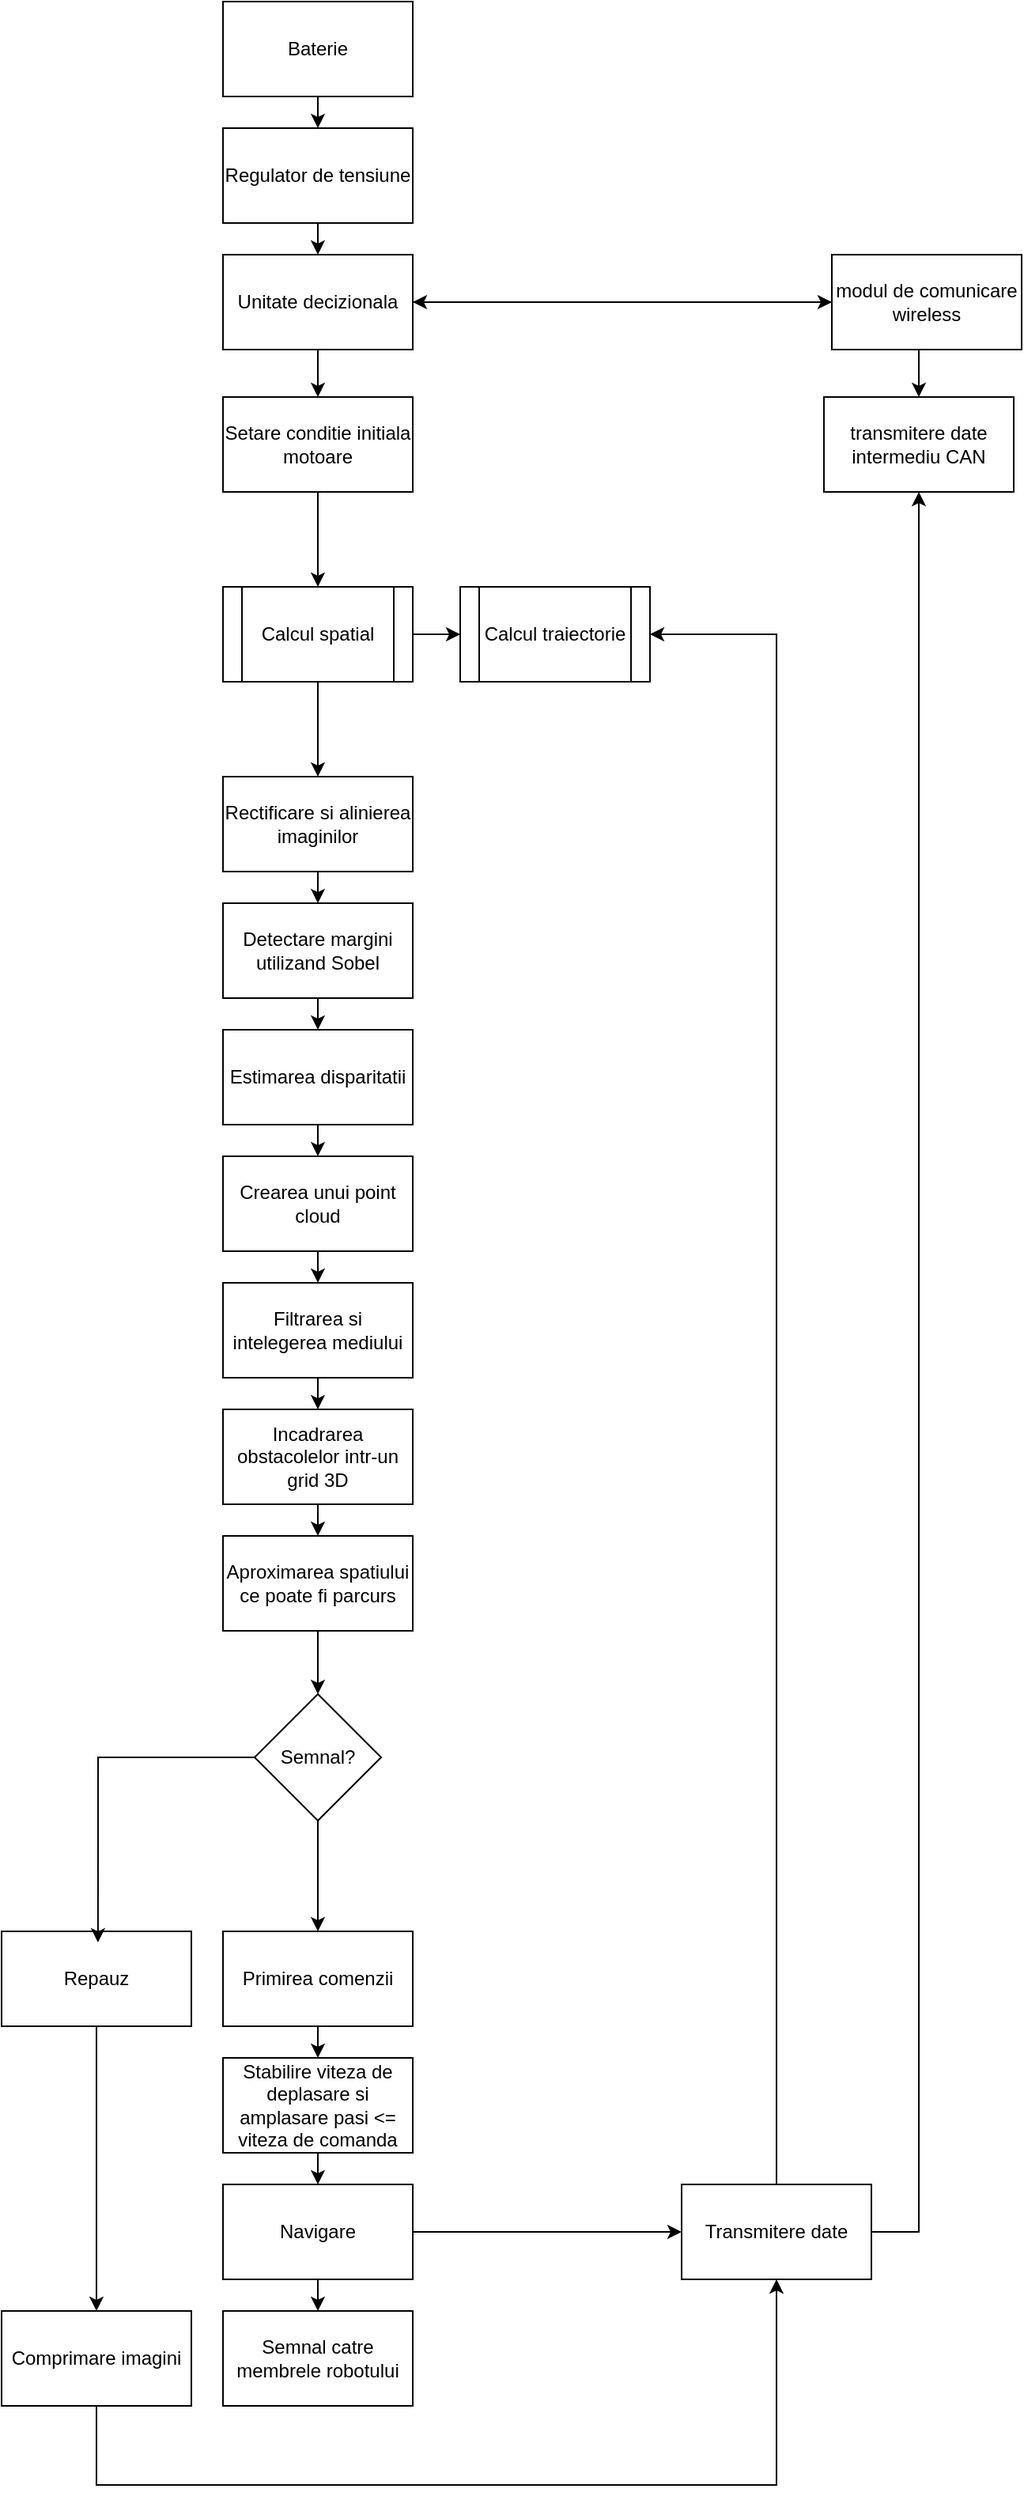 <mxfile version="27.0.6">
  <diagram name="Page-1" id="Pf1q6ngfQjls62erkBvs">
    <mxGraphModel dx="3330" dy="1892" grid="1" gridSize="10" guides="1" tooltips="1" connect="1" arrows="1" fold="1" page="1" pageScale="1" pageWidth="850" pageHeight="1100" math="0" shadow="0">
      <root>
        <mxCell id="0" />
        <mxCell id="1" parent="0" />
        <mxCell id="onsYoh0pytFvfcH86_cc-60" style="edgeStyle=orthogonalEdgeStyle;rounded=0;orthogonalLoop=1;jettySize=auto;html=1;exitX=0.5;exitY=1;exitDx=0;exitDy=0;entryX=0.5;entryY=0;entryDx=0;entryDy=0;" edge="1" parent="1" source="onsYoh0pytFvfcH86_cc-1" target="onsYoh0pytFvfcH86_cc-42">
          <mxGeometry relative="1" as="geometry" />
        </mxCell>
        <mxCell id="onsYoh0pytFvfcH86_cc-65" style="edgeStyle=orthogonalEdgeStyle;rounded=0;orthogonalLoop=1;jettySize=auto;html=1;exitX=1;exitY=0.5;exitDx=0;exitDy=0;entryX=0;entryY=0.5;entryDx=0;entryDy=0;" edge="1" parent="1" source="onsYoh0pytFvfcH86_cc-1" target="onsYoh0pytFvfcH86_cc-32">
          <mxGeometry relative="1" as="geometry" />
        </mxCell>
        <mxCell id="onsYoh0pytFvfcH86_cc-1" value="Unitate decizionala" style="rounded=0;whiteSpace=wrap;html=1;" vertex="1" parent="1">
          <mxGeometry x="243" y="240" width="120" height="60" as="geometry" />
        </mxCell>
        <mxCell id="onsYoh0pytFvfcH86_cc-12" style="edgeStyle=orthogonalEdgeStyle;rounded=0;orthogonalLoop=1;jettySize=auto;html=1;exitX=0.5;exitY=1;exitDx=0;exitDy=0;entryX=0.5;entryY=0;entryDx=0;entryDy=0;" edge="1" parent="1" source="onsYoh0pytFvfcH86_cc-3" target="onsYoh0pytFvfcH86_cc-4">
          <mxGeometry relative="1" as="geometry" />
        </mxCell>
        <mxCell id="onsYoh0pytFvfcH86_cc-3" value="Rectificare si alinierea imaginilor" style="rounded=0;whiteSpace=wrap;html=1;" vertex="1" parent="1">
          <mxGeometry x="243" y="570" width="120" height="60" as="geometry" />
        </mxCell>
        <mxCell id="onsYoh0pytFvfcH86_cc-13" style="edgeStyle=orthogonalEdgeStyle;rounded=0;orthogonalLoop=1;jettySize=auto;html=1;exitX=0.5;exitY=1;exitDx=0;exitDy=0;entryX=0.5;entryY=0;entryDx=0;entryDy=0;" edge="1" parent="1" source="onsYoh0pytFvfcH86_cc-4" target="onsYoh0pytFvfcH86_cc-5">
          <mxGeometry relative="1" as="geometry" />
        </mxCell>
        <mxCell id="onsYoh0pytFvfcH86_cc-4" value="Detectare margini utilizand Sobel" style="rounded=0;whiteSpace=wrap;html=1;" vertex="1" parent="1">
          <mxGeometry x="243" y="650" width="120" height="60" as="geometry" />
        </mxCell>
        <mxCell id="onsYoh0pytFvfcH86_cc-14" style="edgeStyle=orthogonalEdgeStyle;rounded=0;orthogonalLoop=1;jettySize=auto;html=1;exitX=0.5;exitY=1;exitDx=0;exitDy=0;entryX=0.5;entryY=0;entryDx=0;entryDy=0;" edge="1" parent="1" source="onsYoh0pytFvfcH86_cc-5" target="onsYoh0pytFvfcH86_cc-6">
          <mxGeometry relative="1" as="geometry" />
        </mxCell>
        <mxCell id="onsYoh0pytFvfcH86_cc-5" value="Estimarea disparitatii" style="rounded=0;whiteSpace=wrap;html=1;" vertex="1" parent="1">
          <mxGeometry x="243" y="730" width="120" height="60" as="geometry" />
        </mxCell>
        <mxCell id="onsYoh0pytFvfcH86_cc-15" style="edgeStyle=orthogonalEdgeStyle;rounded=0;orthogonalLoop=1;jettySize=auto;html=1;exitX=0.5;exitY=1;exitDx=0;exitDy=0;entryX=0.5;entryY=0;entryDx=0;entryDy=0;" edge="1" parent="1" source="onsYoh0pytFvfcH86_cc-6" target="onsYoh0pytFvfcH86_cc-7">
          <mxGeometry relative="1" as="geometry" />
        </mxCell>
        <mxCell id="onsYoh0pytFvfcH86_cc-6" value="Crearea unui point cloud" style="rounded=0;whiteSpace=wrap;html=1;" vertex="1" parent="1">
          <mxGeometry x="243" y="810" width="120" height="60" as="geometry" />
        </mxCell>
        <mxCell id="onsYoh0pytFvfcH86_cc-16" style="edgeStyle=orthogonalEdgeStyle;rounded=0;orthogonalLoop=1;jettySize=auto;html=1;exitX=0.5;exitY=1;exitDx=0;exitDy=0;entryX=0.5;entryY=0;entryDx=0;entryDy=0;" edge="1" parent="1" source="onsYoh0pytFvfcH86_cc-7" target="onsYoh0pytFvfcH86_cc-8">
          <mxGeometry relative="1" as="geometry" />
        </mxCell>
        <mxCell id="onsYoh0pytFvfcH86_cc-7" value="Filtrarea si intelegerea mediului" style="rounded=0;whiteSpace=wrap;html=1;" vertex="1" parent="1">
          <mxGeometry x="243" y="890" width="120" height="60" as="geometry" />
        </mxCell>
        <mxCell id="onsYoh0pytFvfcH86_cc-17" style="edgeStyle=orthogonalEdgeStyle;rounded=0;orthogonalLoop=1;jettySize=auto;html=1;exitX=0.5;exitY=1;exitDx=0;exitDy=0;entryX=0.5;entryY=0;entryDx=0;entryDy=0;" edge="1" parent="1" source="onsYoh0pytFvfcH86_cc-8" target="onsYoh0pytFvfcH86_cc-9">
          <mxGeometry relative="1" as="geometry" />
        </mxCell>
        <mxCell id="onsYoh0pytFvfcH86_cc-8" value="Incadrarea obstacolelor intr-un grid 3D" style="rounded=0;whiteSpace=wrap;html=1;" vertex="1" parent="1">
          <mxGeometry x="243" y="970" width="120" height="60" as="geometry" />
        </mxCell>
        <mxCell id="onsYoh0pytFvfcH86_cc-73" style="edgeStyle=orthogonalEdgeStyle;rounded=0;orthogonalLoop=1;jettySize=auto;html=1;exitX=0.5;exitY=1;exitDx=0;exitDy=0;entryX=0.5;entryY=0;entryDx=0;entryDy=0;" edge="1" parent="1" source="onsYoh0pytFvfcH86_cc-9" target="onsYoh0pytFvfcH86_cc-23">
          <mxGeometry relative="1" as="geometry" />
        </mxCell>
        <mxCell id="onsYoh0pytFvfcH86_cc-9" value="Aproximarea spatiului ce poate fi parcurs" style="rounded=0;whiteSpace=wrap;html=1;" vertex="1" parent="1">
          <mxGeometry x="243" y="1050" width="120" height="60" as="geometry" />
        </mxCell>
        <mxCell id="onsYoh0pytFvfcH86_cc-40" style="edgeStyle=orthogonalEdgeStyle;rounded=0;orthogonalLoop=1;jettySize=auto;html=1;exitX=0.5;exitY=1;exitDx=0;exitDy=0;entryX=0.5;entryY=0;entryDx=0;entryDy=0;" edge="1" parent="1" source="onsYoh0pytFvfcH86_cc-11" target="onsYoh0pytFvfcH86_cc-39">
          <mxGeometry relative="1" as="geometry" />
        </mxCell>
        <mxCell id="onsYoh0pytFvfcH86_cc-11" value="Primirea comenzii" style="rounded=0;whiteSpace=wrap;html=1;" vertex="1" parent="1">
          <mxGeometry x="243" y="1300" width="120" height="60" as="geometry" />
        </mxCell>
        <mxCell id="onsYoh0pytFvfcH86_cc-22" style="edgeStyle=orthogonalEdgeStyle;rounded=0;orthogonalLoop=1;jettySize=auto;html=1;exitX=0.5;exitY=1;exitDx=0;exitDy=0;entryX=0.5;entryY=0;entryDx=0;entryDy=0;" edge="1" parent="1" source="onsYoh0pytFvfcH86_cc-19" target="onsYoh0pytFvfcH86_cc-20">
          <mxGeometry relative="1" as="geometry" />
        </mxCell>
        <mxCell id="onsYoh0pytFvfcH86_cc-51" style="edgeStyle=orthogonalEdgeStyle;rounded=0;orthogonalLoop=1;jettySize=auto;html=1;exitX=1;exitY=0.5;exitDx=0;exitDy=0;entryX=0;entryY=0.5;entryDx=0;entryDy=0;" edge="1" parent="1" source="onsYoh0pytFvfcH86_cc-19" target="onsYoh0pytFvfcH86_cc-50">
          <mxGeometry relative="1" as="geometry" />
        </mxCell>
        <mxCell id="onsYoh0pytFvfcH86_cc-19" value="Navigare" style="rounded=0;whiteSpace=wrap;html=1;" vertex="1" parent="1">
          <mxGeometry x="243" y="1460" width="120" height="60" as="geometry" />
        </mxCell>
        <mxCell id="onsYoh0pytFvfcH86_cc-20" value="Semnal catre membrele robotului" style="rounded=0;whiteSpace=wrap;html=1;" vertex="1" parent="1">
          <mxGeometry x="243" y="1540" width="120" height="60" as="geometry" />
        </mxCell>
        <mxCell id="onsYoh0pytFvfcH86_cc-25" style="edgeStyle=orthogonalEdgeStyle;rounded=0;orthogonalLoop=1;jettySize=auto;html=1;exitX=0.5;exitY=1;exitDx=0;exitDy=0;entryX=0.5;entryY=0;entryDx=0;entryDy=0;" edge="1" parent="1" source="onsYoh0pytFvfcH86_cc-23" target="onsYoh0pytFvfcH86_cc-11">
          <mxGeometry relative="1" as="geometry" />
        </mxCell>
        <mxCell id="onsYoh0pytFvfcH86_cc-23" value="Semnal?" style="rhombus;whiteSpace=wrap;html=1;" vertex="1" parent="1">
          <mxGeometry x="263" y="1150" width="80" height="80" as="geometry" />
        </mxCell>
        <mxCell id="onsYoh0pytFvfcH86_cc-30" style="edgeStyle=orthogonalEdgeStyle;rounded=0;orthogonalLoop=1;jettySize=auto;html=1;exitX=0.5;exitY=1;exitDx=0;exitDy=0;entryX=0.5;entryY=0;entryDx=0;entryDy=0;" edge="1" parent="1" source="onsYoh0pytFvfcH86_cc-27" target="onsYoh0pytFvfcH86_cc-29">
          <mxGeometry relative="1" as="geometry" />
        </mxCell>
        <mxCell id="onsYoh0pytFvfcH86_cc-27" value="Repauz" style="rounded=0;whiteSpace=wrap;html=1;" vertex="1" parent="1">
          <mxGeometry x="103" y="1300" width="120" height="60" as="geometry" />
        </mxCell>
        <mxCell id="onsYoh0pytFvfcH86_cc-28" style="edgeStyle=orthogonalEdgeStyle;rounded=0;orthogonalLoop=1;jettySize=auto;html=1;exitX=0;exitY=0.5;exitDx=0;exitDy=0;entryX=0.508;entryY=0.117;entryDx=0;entryDy=0;entryPerimeter=0;" edge="1" parent="1" source="onsYoh0pytFvfcH86_cc-23" target="onsYoh0pytFvfcH86_cc-27">
          <mxGeometry relative="1" as="geometry" />
        </mxCell>
        <mxCell id="onsYoh0pytFvfcH86_cc-74" style="edgeStyle=orthogonalEdgeStyle;rounded=0;orthogonalLoop=1;jettySize=auto;html=1;exitX=0.5;exitY=1;exitDx=0;exitDy=0;entryX=0.5;entryY=1;entryDx=0;entryDy=0;" edge="1" parent="1" source="onsYoh0pytFvfcH86_cc-29" target="onsYoh0pytFvfcH86_cc-50">
          <mxGeometry relative="1" as="geometry">
            <Array as="points">
              <mxPoint x="163" y="1650" />
              <mxPoint x="593" y="1650" />
            </Array>
          </mxGeometry>
        </mxCell>
        <mxCell id="onsYoh0pytFvfcH86_cc-29" value="Comprimare imagini" style="rounded=0;whiteSpace=wrap;html=1;" vertex="1" parent="1">
          <mxGeometry x="103" y="1540" width="120" height="60" as="geometry" />
        </mxCell>
        <mxCell id="onsYoh0pytFvfcH86_cc-34" style="edgeStyle=orthogonalEdgeStyle;rounded=0;orthogonalLoop=1;jettySize=auto;html=1;exitX=0.5;exitY=1;exitDx=0;exitDy=0;entryX=0.5;entryY=0;entryDx=0;entryDy=0;" edge="1" parent="1" source="onsYoh0pytFvfcH86_cc-31" target="onsYoh0pytFvfcH86_cc-33">
          <mxGeometry relative="1" as="geometry" />
        </mxCell>
        <mxCell id="onsYoh0pytFvfcH86_cc-31" value="Baterie" style="rounded=0;whiteSpace=wrap;html=1;" vertex="1" parent="1">
          <mxGeometry x="243" y="80" width="120" height="60" as="geometry" />
        </mxCell>
        <mxCell id="onsYoh0pytFvfcH86_cc-46" style="edgeStyle=orthogonalEdgeStyle;rounded=0;orthogonalLoop=1;jettySize=auto;html=1;exitX=0.5;exitY=1;exitDx=0;exitDy=0;entryX=0.5;entryY=0;entryDx=0;entryDy=0;" edge="1" parent="1" source="onsYoh0pytFvfcH86_cc-32" target="onsYoh0pytFvfcH86_cc-36">
          <mxGeometry relative="1" as="geometry">
            <mxPoint x="683" y="320" as="targetPoint" />
          </mxGeometry>
        </mxCell>
        <mxCell id="onsYoh0pytFvfcH86_cc-66" style="edgeStyle=orthogonalEdgeStyle;rounded=0;orthogonalLoop=1;jettySize=auto;html=1;exitX=0;exitY=0.5;exitDx=0;exitDy=0;entryX=1;entryY=0.5;entryDx=0;entryDy=0;" edge="1" parent="1" source="onsYoh0pytFvfcH86_cc-32" target="onsYoh0pytFvfcH86_cc-1">
          <mxGeometry relative="1" as="geometry" />
        </mxCell>
        <mxCell id="onsYoh0pytFvfcH86_cc-32" value="modul de comunicare wireless" style="rounded=0;whiteSpace=wrap;html=1;" vertex="1" parent="1">
          <mxGeometry x="628" y="240" width="120" height="60" as="geometry" />
        </mxCell>
        <mxCell id="onsYoh0pytFvfcH86_cc-35" style="edgeStyle=orthogonalEdgeStyle;rounded=0;orthogonalLoop=1;jettySize=auto;html=1;exitX=0.5;exitY=1;exitDx=0;exitDy=0;entryX=0.5;entryY=0;entryDx=0;entryDy=0;" edge="1" parent="1" source="onsYoh0pytFvfcH86_cc-33" target="onsYoh0pytFvfcH86_cc-1">
          <mxGeometry relative="1" as="geometry" />
        </mxCell>
        <mxCell id="onsYoh0pytFvfcH86_cc-33" value="Regulator de tensiune" style="rounded=0;whiteSpace=wrap;html=1;" vertex="1" parent="1">
          <mxGeometry x="243" y="160" width="120" height="60" as="geometry" />
        </mxCell>
        <mxCell id="onsYoh0pytFvfcH86_cc-36" value="transmitere date intermediu CAN" style="rounded=0;whiteSpace=wrap;html=1;" vertex="1" parent="1">
          <mxGeometry x="623" y="330" width="120" height="60" as="geometry" />
        </mxCell>
        <mxCell id="onsYoh0pytFvfcH86_cc-41" style="edgeStyle=orthogonalEdgeStyle;rounded=0;orthogonalLoop=1;jettySize=auto;html=1;exitX=0.5;exitY=1;exitDx=0;exitDy=0;entryX=0.5;entryY=0;entryDx=0;entryDy=0;" edge="1" parent="1" source="onsYoh0pytFvfcH86_cc-39" target="onsYoh0pytFvfcH86_cc-19">
          <mxGeometry relative="1" as="geometry" />
        </mxCell>
        <mxCell id="onsYoh0pytFvfcH86_cc-39" value="Stabilire viteza de deplasare si amplasare pasi &amp;lt;= viteza de comanda" style="rounded=0;whiteSpace=wrap;html=1;" vertex="1" parent="1">
          <mxGeometry x="243" y="1380" width="120" height="60" as="geometry" />
        </mxCell>
        <mxCell id="onsYoh0pytFvfcH86_cc-71" style="edgeStyle=orthogonalEdgeStyle;rounded=0;orthogonalLoop=1;jettySize=auto;html=1;exitX=0.5;exitY=1;exitDx=0;exitDy=0;entryX=0.5;entryY=0;entryDx=0;entryDy=0;" edge="1" parent="1" source="onsYoh0pytFvfcH86_cc-42" target="onsYoh0pytFvfcH86_cc-68">
          <mxGeometry relative="1" as="geometry" />
        </mxCell>
        <mxCell id="onsYoh0pytFvfcH86_cc-42" value="Setare conditie initiala motoare" style="rounded=0;whiteSpace=wrap;html=1;" vertex="1" parent="1">
          <mxGeometry x="243" y="330" width="120" height="60" as="geometry" />
        </mxCell>
        <mxCell id="onsYoh0pytFvfcH86_cc-62" style="edgeStyle=orthogonalEdgeStyle;rounded=0;orthogonalLoop=1;jettySize=auto;html=1;exitX=0.5;exitY=0;exitDx=0;exitDy=0;entryX=1;entryY=0.5;entryDx=0;entryDy=0;" edge="1" parent="1" source="onsYoh0pytFvfcH86_cc-50" target="onsYoh0pytFvfcH86_cc-64">
          <mxGeometry relative="1" as="geometry">
            <mxPoint x="513" y="480" as="targetPoint" />
            <Array as="points">
              <mxPoint x="593" y="480" />
            </Array>
          </mxGeometry>
        </mxCell>
        <mxCell id="onsYoh0pytFvfcH86_cc-67" style="edgeStyle=orthogonalEdgeStyle;rounded=0;orthogonalLoop=1;jettySize=auto;html=1;exitX=1;exitY=0.5;exitDx=0;exitDy=0;entryX=0.5;entryY=1;entryDx=0;entryDy=0;" edge="1" parent="1" source="onsYoh0pytFvfcH86_cc-50" target="onsYoh0pytFvfcH86_cc-36">
          <mxGeometry relative="1" as="geometry" />
        </mxCell>
        <mxCell id="onsYoh0pytFvfcH86_cc-50" value="Transmitere date" style="rounded=0;whiteSpace=wrap;html=1;" vertex="1" parent="1">
          <mxGeometry x="533" y="1460" width="120" height="60" as="geometry" />
        </mxCell>
        <mxCell id="onsYoh0pytFvfcH86_cc-64" value="Calcul traiectorie" style="shape=process;whiteSpace=wrap;html=1;backgroundOutline=1;" vertex="1" parent="1">
          <mxGeometry x="393" y="450" width="120" height="60" as="geometry" />
        </mxCell>
        <mxCell id="onsYoh0pytFvfcH86_cc-69" style="edgeStyle=orthogonalEdgeStyle;rounded=0;orthogonalLoop=1;jettySize=auto;html=1;exitX=0.5;exitY=1;exitDx=0;exitDy=0;entryX=0.5;entryY=0;entryDx=0;entryDy=0;" edge="1" parent="1" source="onsYoh0pytFvfcH86_cc-68" target="onsYoh0pytFvfcH86_cc-3">
          <mxGeometry relative="1" as="geometry" />
        </mxCell>
        <mxCell id="onsYoh0pytFvfcH86_cc-72" style="edgeStyle=orthogonalEdgeStyle;rounded=0;orthogonalLoop=1;jettySize=auto;html=1;exitX=1;exitY=0.5;exitDx=0;exitDy=0;entryX=0;entryY=0.5;entryDx=0;entryDy=0;" edge="1" parent="1" source="onsYoh0pytFvfcH86_cc-68" target="onsYoh0pytFvfcH86_cc-64">
          <mxGeometry relative="1" as="geometry" />
        </mxCell>
        <mxCell id="onsYoh0pytFvfcH86_cc-68" value="Calcul spatial" style="shape=process;whiteSpace=wrap;html=1;backgroundOutline=1;" vertex="1" parent="1">
          <mxGeometry x="243" y="450" width="120" height="60" as="geometry" />
        </mxCell>
      </root>
    </mxGraphModel>
  </diagram>
</mxfile>
